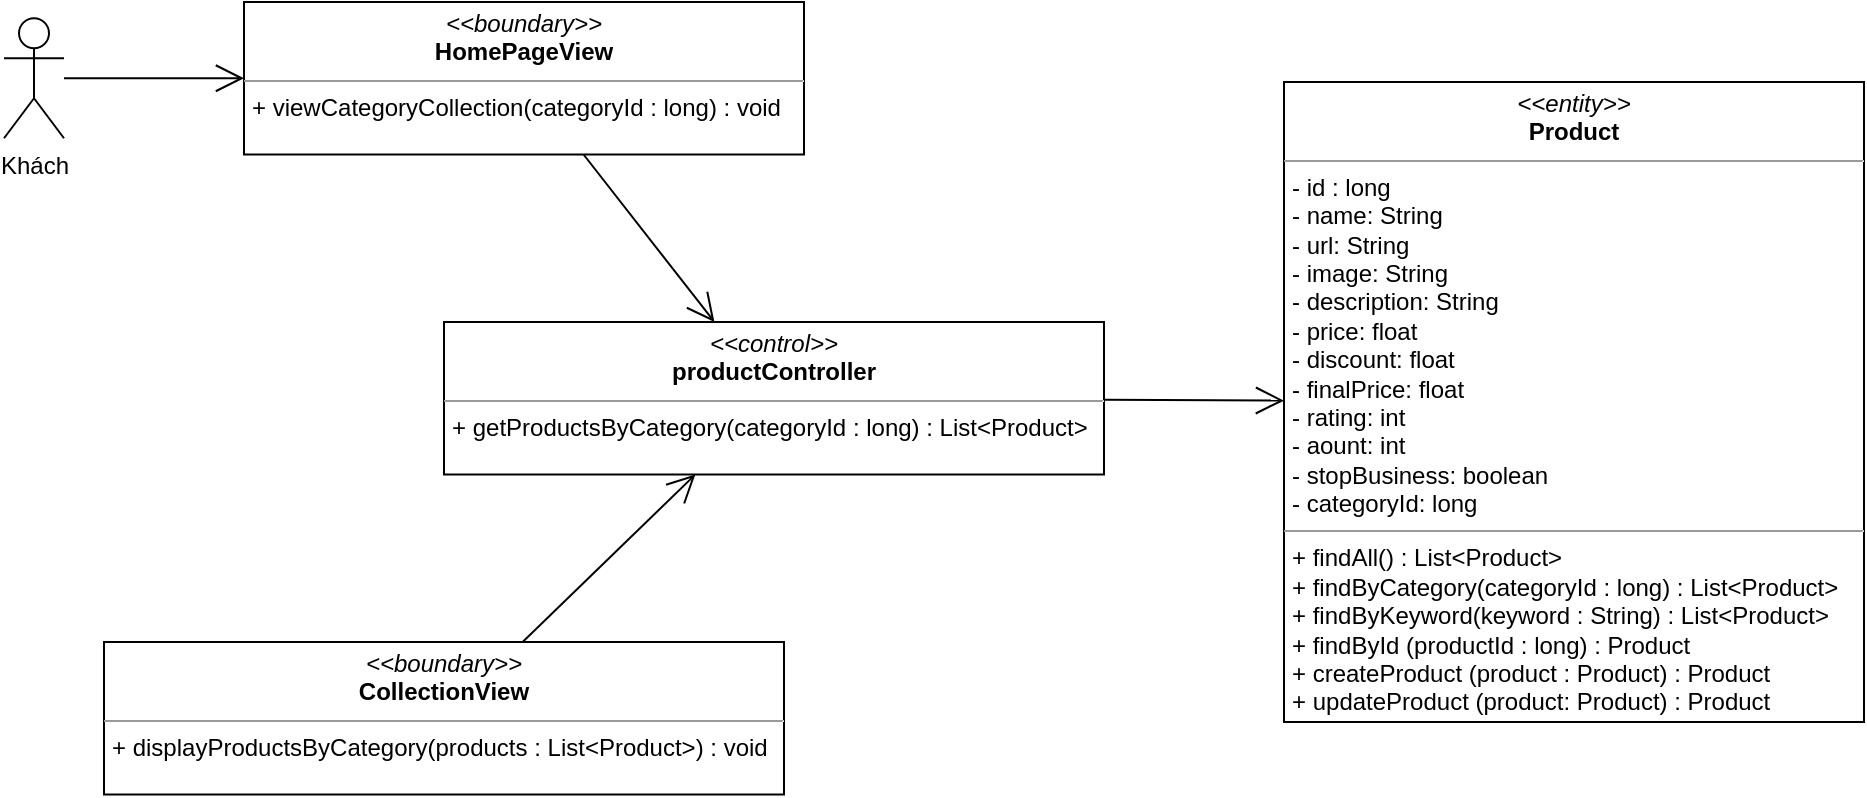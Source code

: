 <mxfile version="14.7.6" type="device"><diagram id="C5RBs43oDa-KdzZeNtuy" name="Page-1"><mxGraphModel dx="1865" dy="521" grid="1" gridSize="10" guides="1" tooltips="1" connect="1" arrows="1" fold="1" page="1" pageScale="1" pageWidth="827" pageHeight="1169" math="0" shadow="0"><root><mxCell id="WIyWlLk6GJQsqaUBKTNV-0"/><mxCell id="WIyWlLk6GJQsqaUBKTNV-1" parent="WIyWlLk6GJQsqaUBKTNV-0"/><mxCell id="IThWC_CC9NSLmTh-r2AY-0" value="&lt;p style=&quot;margin: 0px ; margin-top: 4px ; text-align: center&quot;&gt;&lt;i&gt;&amp;lt;&amp;lt;boundary&amp;gt;&amp;gt;&lt;/i&gt;&lt;br&gt;&lt;b&gt;CollectionView&lt;/b&gt;&lt;/p&gt;&lt;hr size=&quot;1&quot;&gt;&lt;p style=&quot;margin: 0px ; margin-left: 4px&quot;&gt;&lt;span&gt;+ displayProductsByCategory(products : List&amp;lt;Product&amp;gt;) : void&lt;/span&gt;&lt;br&gt;&lt;/p&gt;" style="verticalAlign=top;align=left;overflow=fill;fontSize=12;fontFamily=Helvetica;html=1;" parent="WIyWlLk6GJQsqaUBKTNV-1" vertex="1"><mxGeometry x="-140" y="490" width="340" height="76.25" as="geometry"/></mxCell><mxCell id="IThWC_CC9NSLmTh-r2AY-7" value="&lt;p style=&quot;margin: 0px ; margin-top: 4px ; text-align: center&quot;&gt;&lt;i&gt;&amp;lt;&amp;lt;entity&amp;gt;&amp;gt;&lt;/i&gt;&lt;br&gt;&lt;b&gt;Product&lt;/b&gt;&lt;/p&gt;&lt;hr size=&quot;1&quot;&gt;&lt;p style=&quot;margin: 0px ; margin-left: 4px&quot;&gt;- id : long&lt;/p&gt;&lt;p style=&quot;margin: 0px ; margin-left: 4px&quot;&gt;- name: String&lt;br&gt;- url: String&lt;/p&gt;&lt;p style=&quot;margin: 0px ; margin-left: 4px&quot;&gt;- image: String&lt;/p&gt;&lt;p style=&quot;margin: 0px ; margin-left: 4px&quot;&gt;- description: String&lt;/p&gt;&lt;p style=&quot;margin: 0px ; margin-left: 4px&quot;&gt;- price: float&lt;/p&gt;&lt;p style=&quot;margin: 0px ; margin-left: 4px&quot;&gt;- discount: float&lt;/p&gt;&lt;p style=&quot;margin: 0px ; margin-left: 4px&quot;&gt;- finalPrice: float&lt;/p&gt;&lt;p style=&quot;margin: 0px ; margin-left: 4px&quot;&gt;- rating: int&lt;/p&gt;&lt;p style=&quot;margin: 0px ; margin-left: 4px&quot;&gt;- aount: int&lt;/p&gt;&lt;p style=&quot;margin: 0px ; margin-left: 4px&quot;&gt;- stopBusiness: boolean&lt;/p&gt;&lt;p style=&quot;margin: 0px ; margin-left: 4px&quot;&gt;- categoryId: long&lt;/p&gt;&lt;hr size=&quot;1&quot;&gt;&lt;p style=&quot;margin: 0px 0px 0px 4px&quot;&gt;+ findAll() : List&amp;lt;Product&amp;gt;&lt;/p&gt;&lt;p style=&quot;margin: 0px 0px 0px 4px&quot;&gt;+ findByCategory(categoryId : long) : List&amp;lt;Product&amp;gt;&lt;/p&gt;&lt;p style=&quot;margin: 0px 0px 0px 4px&quot;&gt;+ findByKeyword(keyword : String) : List&amp;lt;Product&amp;gt;&lt;/p&gt;&lt;p style=&quot;margin: 0px 0px 0px 4px&quot;&gt;+ findById (productId : long) : Product&lt;/p&gt;&lt;p style=&quot;margin: 0px 0px 0px 4px&quot;&gt;+ createProduct (product : Product) : Product&lt;/p&gt;&lt;p style=&quot;margin: 0px 0px 0px 4px&quot;&gt;+ updateProduct (product: Product) : Product&lt;/p&gt;" style="verticalAlign=top;align=left;overflow=fill;fontSize=12;fontFamily=Helvetica;html=1;" parent="WIyWlLk6GJQsqaUBKTNV-1" vertex="1"><mxGeometry x="450" y="210" width="290" height="320" as="geometry"/></mxCell><mxCell id="FWG3fjAHBU4jXn7nU3PE-7" value="" style="endArrow=open;endFill=1;endSize=12;html=1;" parent="WIyWlLk6GJQsqaUBKTNV-1" source="0pS0LGNHSpQO-ddBT50u-0" target="IThWC_CC9NSLmTh-r2AY-7" edge="1"><mxGeometry width="160" relative="1" as="geometry"><mxPoint x="1276.523" y="211.56" as="sourcePoint"/><mxPoint x="1000" y="280" as="targetPoint"/></mxGeometry></mxCell><mxCell id="0pS0LGNHSpQO-ddBT50u-0" value="&lt;p style=&quot;margin: 0px ; margin-top: 4px ; text-align: center&quot;&gt;&lt;i&gt;&amp;lt;&amp;lt;control&amp;gt;&amp;gt;&lt;/i&gt;&lt;br&gt;&lt;b&gt;productController&lt;/b&gt;&lt;/p&gt;&lt;hr size=&quot;1&quot;&gt;&lt;p style=&quot;margin: 0px ; margin-left: 4px&quot;&gt;&lt;span&gt;+ getProductsByCategory(categoryId : long) : List&amp;lt;Product&amp;gt;&lt;/span&gt;&lt;br&gt;&lt;/p&gt;" style="verticalAlign=top;align=left;overflow=fill;fontSize=12;fontFamily=Helvetica;html=1;" parent="WIyWlLk6GJQsqaUBKTNV-1" vertex="1"><mxGeometry x="30" y="330" width="330" height="76.25" as="geometry"/></mxCell><mxCell id="a6LZkLnY9ZdFynJuQ4vh-0" value="&lt;p style=&quot;margin: 0px ; margin-top: 4px ; text-align: center&quot;&gt;&lt;i&gt;&amp;lt;&amp;lt;boundary&amp;gt;&amp;gt;&lt;/i&gt;&lt;br&gt;&lt;b&gt;HomePageView&lt;/b&gt;&lt;/p&gt;&lt;hr size=&quot;1&quot;&gt;&lt;p style=&quot;margin: 0px ; margin-left: 4px&quot;&gt;&lt;span&gt;+ viewCategoryCollection(categoryId : long) : void&lt;/span&gt;&lt;/p&gt;" style="verticalAlign=top;align=left;overflow=fill;fontSize=12;fontFamily=Helvetica;html=1;" parent="WIyWlLk6GJQsqaUBKTNV-1" vertex="1"><mxGeometry x="-70" y="170" width="280" height="76.25" as="geometry"/></mxCell><mxCell id="AQ-AyxcWbIT5UIpH3jdl-0" value="" style="endArrow=open;endFill=1;endSize=12;html=1;" parent="WIyWlLk6GJQsqaUBKTNV-1" source="a6LZkLnY9ZdFynJuQ4vh-0" target="0pS0LGNHSpQO-ddBT50u-0" edge="1"><mxGeometry width="160" relative="1" as="geometry"><mxPoint x="330" y="250" as="sourcePoint"/><mxPoint x="490" y="250" as="targetPoint"/></mxGeometry></mxCell><mxCell id="AQ-AyxcWbIT5UIpH3jdl-1" value="" style="endArrow=open;endFill=1;endSize=12;html=1;" parent="WIyWlLk6GJQsqaUBKTNV-1" source="IThWC_CC9NSLmTh-r2AY-0" target="0pS0LGNHSpQO-ddBT50u-0" edge="1"><mxGeometry width="160" relative="1" as="geometry"><mxPoint x="330" y="250" as="sourcePoint"/><mxPoint x="490" y="250" as="targetPoint"/></mxGeometry></mxCell><mxCell id="aRF4odPMtrFgtk6GLKp5-0" value="Khách&lt;br&gt;" style="shape=umlActor;verticalLabelPosition=bottom;verticalAlign=top;html=1;" parent="WIyWlLk6GJQsqaUBKTNV-1" vertex="1"><mxGeometry x="-190" y="178.13" width="30" height="60" as="geometry"/></mxCell><mxCell id="aRF4odPMtrFgtk6GLKp5-3" value="" style="endArrow=open;endFill=1;endSize=12;html=1;entryX=0;entryY=0.5;entryDx=0;entryDy=0;" parent="WIyWlLk6GJQsqaUBKTNV-1" source="aRF4odPMtrFgtk6GLKp5-0" target="a6LZkLnY9ZdFynJuQ4vh-0" edge="1"><mxGeometry width="160" relative="1" as="geometry"><mxPoint x="140" y="410" as="sourcePoint"/><mxPoint x="300" y="410" as="targetPoint"/></mxGeometry></mxCell></root></mxGraphModel></diagram></mxfile>